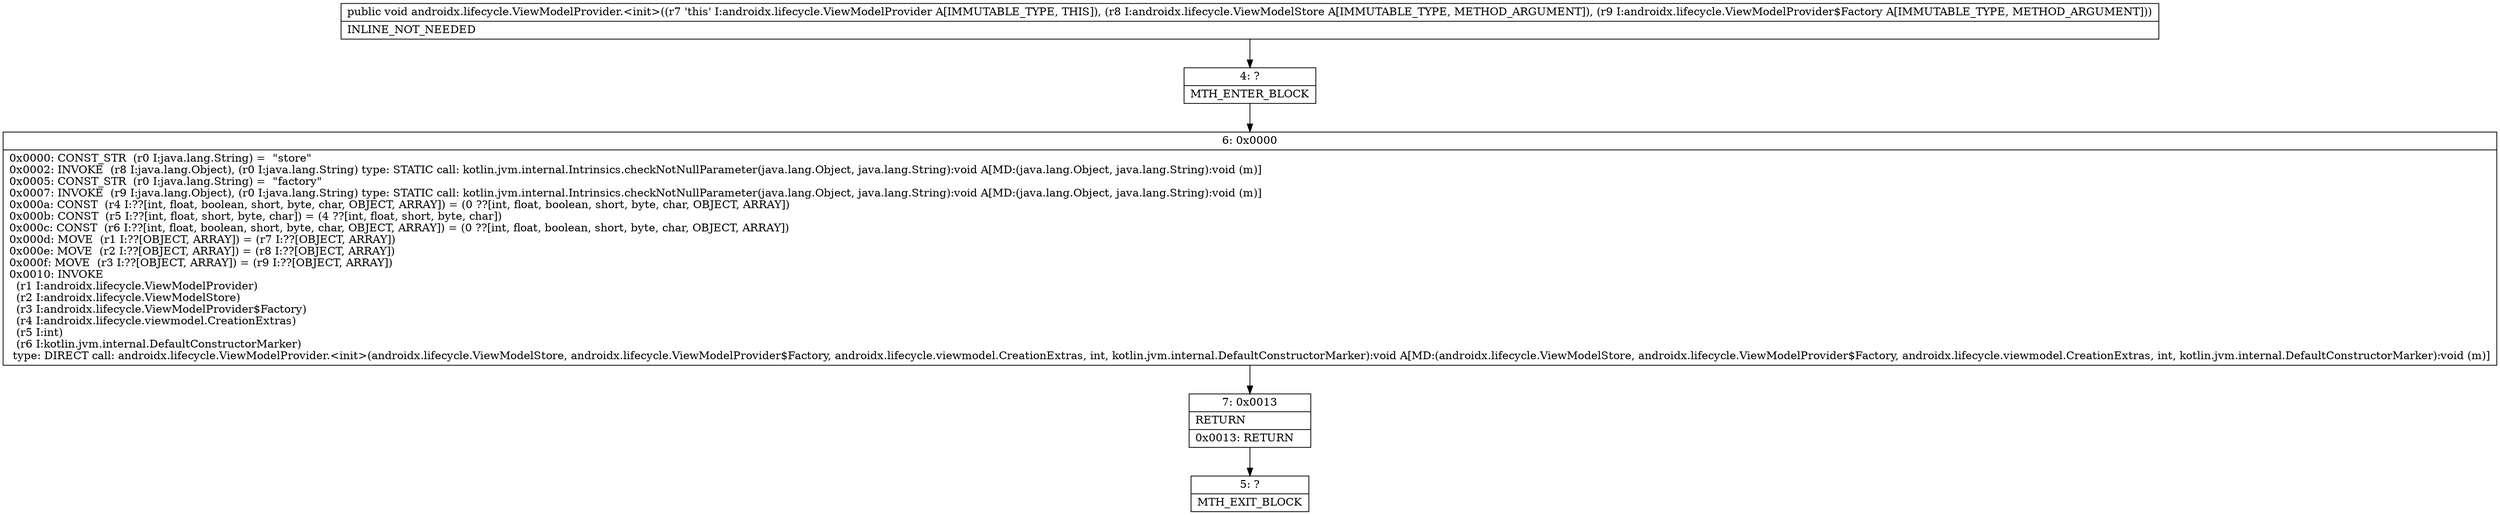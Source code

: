 digraph "CFG forandroidx.lifecycle.ViewModelProvider.\<init\>(Landroidx\/lifecycle\/ViewModelStore;Landroidx\/lifecycle\/ViewModelProvider$Factory;)V" {
Node_4 [shape=record,label="{4\:\ ?|MTH_ENTER_BLOCK\l}"];
Node_6 [shape=record,label="{6\:\ 0x0000|0x0000: CONST_STR  (r0 I:java.lang.String) =  \"store\" \l0x0002: INVOKE  (r8 I:java.lang.Object), (r0 I:java.lang.String) type: STATIC call: kotlin.jvm.internal.Intrinsics.checkNotNullParameter(java.lang.Object, java.lang.String):void A[MD:(java.lang.Object, java.lang.String):void (m)]\l0x0005: CONST_STR  (r0 I:java.lang.String) =  \"factory\" \l0x0007: INVOKE  (r9 I:java.lang.Object), (r0 I:java.lang.String) type: STATIC call: kotlin.jvm.internal.Intrinsics.checkNotNullParameter(java.lang.Object, java.lang.String):void A[MD:(java.lang.Object, java.lang.String):void (m)]\l0x000a: CONST  (r4 I:??[int, float, boolean, short, byte, char, OBJECT, ARRAY]) = (0 ??[int, float, boolean, short, byte, char, OBJECT, ARRAY]) \l0x000b: CONST  (r5 I:??[int, float, short, byte, char]) = (4 ??[int, float, short, byte, char]) \l0x000c: CONST  (r6 I:??[int, float, boolean, short, byte, char, OBJECT, ARRAY]) = (0 ??[int, float, boolean, short, byte, char, OBJECT, ARRAY]) \l0x000d: MOVE  (r1 I:??[OBJECT, ARRAY]) = (r7 I:??[OBJECT, ARRAY]) \l0x000e: MOVE  (r2 I:??[OBJECT, ARRAY]) = (r8 I:??[OBJECT, ARRAY]) \l0x000f: MOVE  (r3 I:??[OBJECT, ARRAY]) = (r9 I:??[OBJECT, ARRAY]) \l0x0010: INVOKE  \l  (r1 I:androidx.lifecycle.ViewModelProvider)\l  (r2 I:androidx.lifecycle.ViewModelStore)\l  (r3 I:androidx.lifecycle.ViewModelProvider$Factory)\l  (r4 I:androidx.lifecycle.viewmodel.CreationExtras)\l  (r5 I:int)\l  (r6 I:kotlin.jvm.internal.DefaultConstructorMarker)\l type: DIRECT call: androidx.lifecycle.ViewModelProvider.\<init\>(androidx.lifecycle.ViewModelStore, androidx.lifecycle.ViewModelProvider$Factory, androidx.lifecycle.viewmodel.CreationExtras, int, kotlin.jvm.internal.DefaultConstructorMarker):void A[MD:(androidx.lifecycle.ViewModelStore, androidx.lifecycle.ViewModelProvider$Factory, androidx.lifecycle.viewmodel.CreationExtras, int, kotlin.jvm.internal.DefaultConstructorMarker):void (m)]\l}"];
Node_7 [shape=record,label="{7\:\ 0x0013|RETURN\l|0x0013: RETURN   \l}"];
Node_5 [shape=record,label="{5\:\ ?|MTH_EXIT_BLOCK\l}"];
MethodNode[shape=record,label="{public void androidx.lifecycle.ViewModelProvider.\<init\>((r7 'this' I:androidx.lifecycle.ViewModelProvider A[IMMUTABLE_TYPE, THIS]), (r8 I:androidx.lifecycle.ViewModelStore A[IMMUTABLE_TYPE, METHOD_ARGUMENT]), (r9 I:androidx.lifecycle.ViewModelProvider$Factory A[IMMUTABLE_TYPE, METHOD_ARGUMENT]))  | INLINE_NOT_NEEDED\l}"];
MethodNode -> Node_4;Node_4 -> Node_6;
Node_6 -> Node_7;
Node_7 -> Node_5;
}

